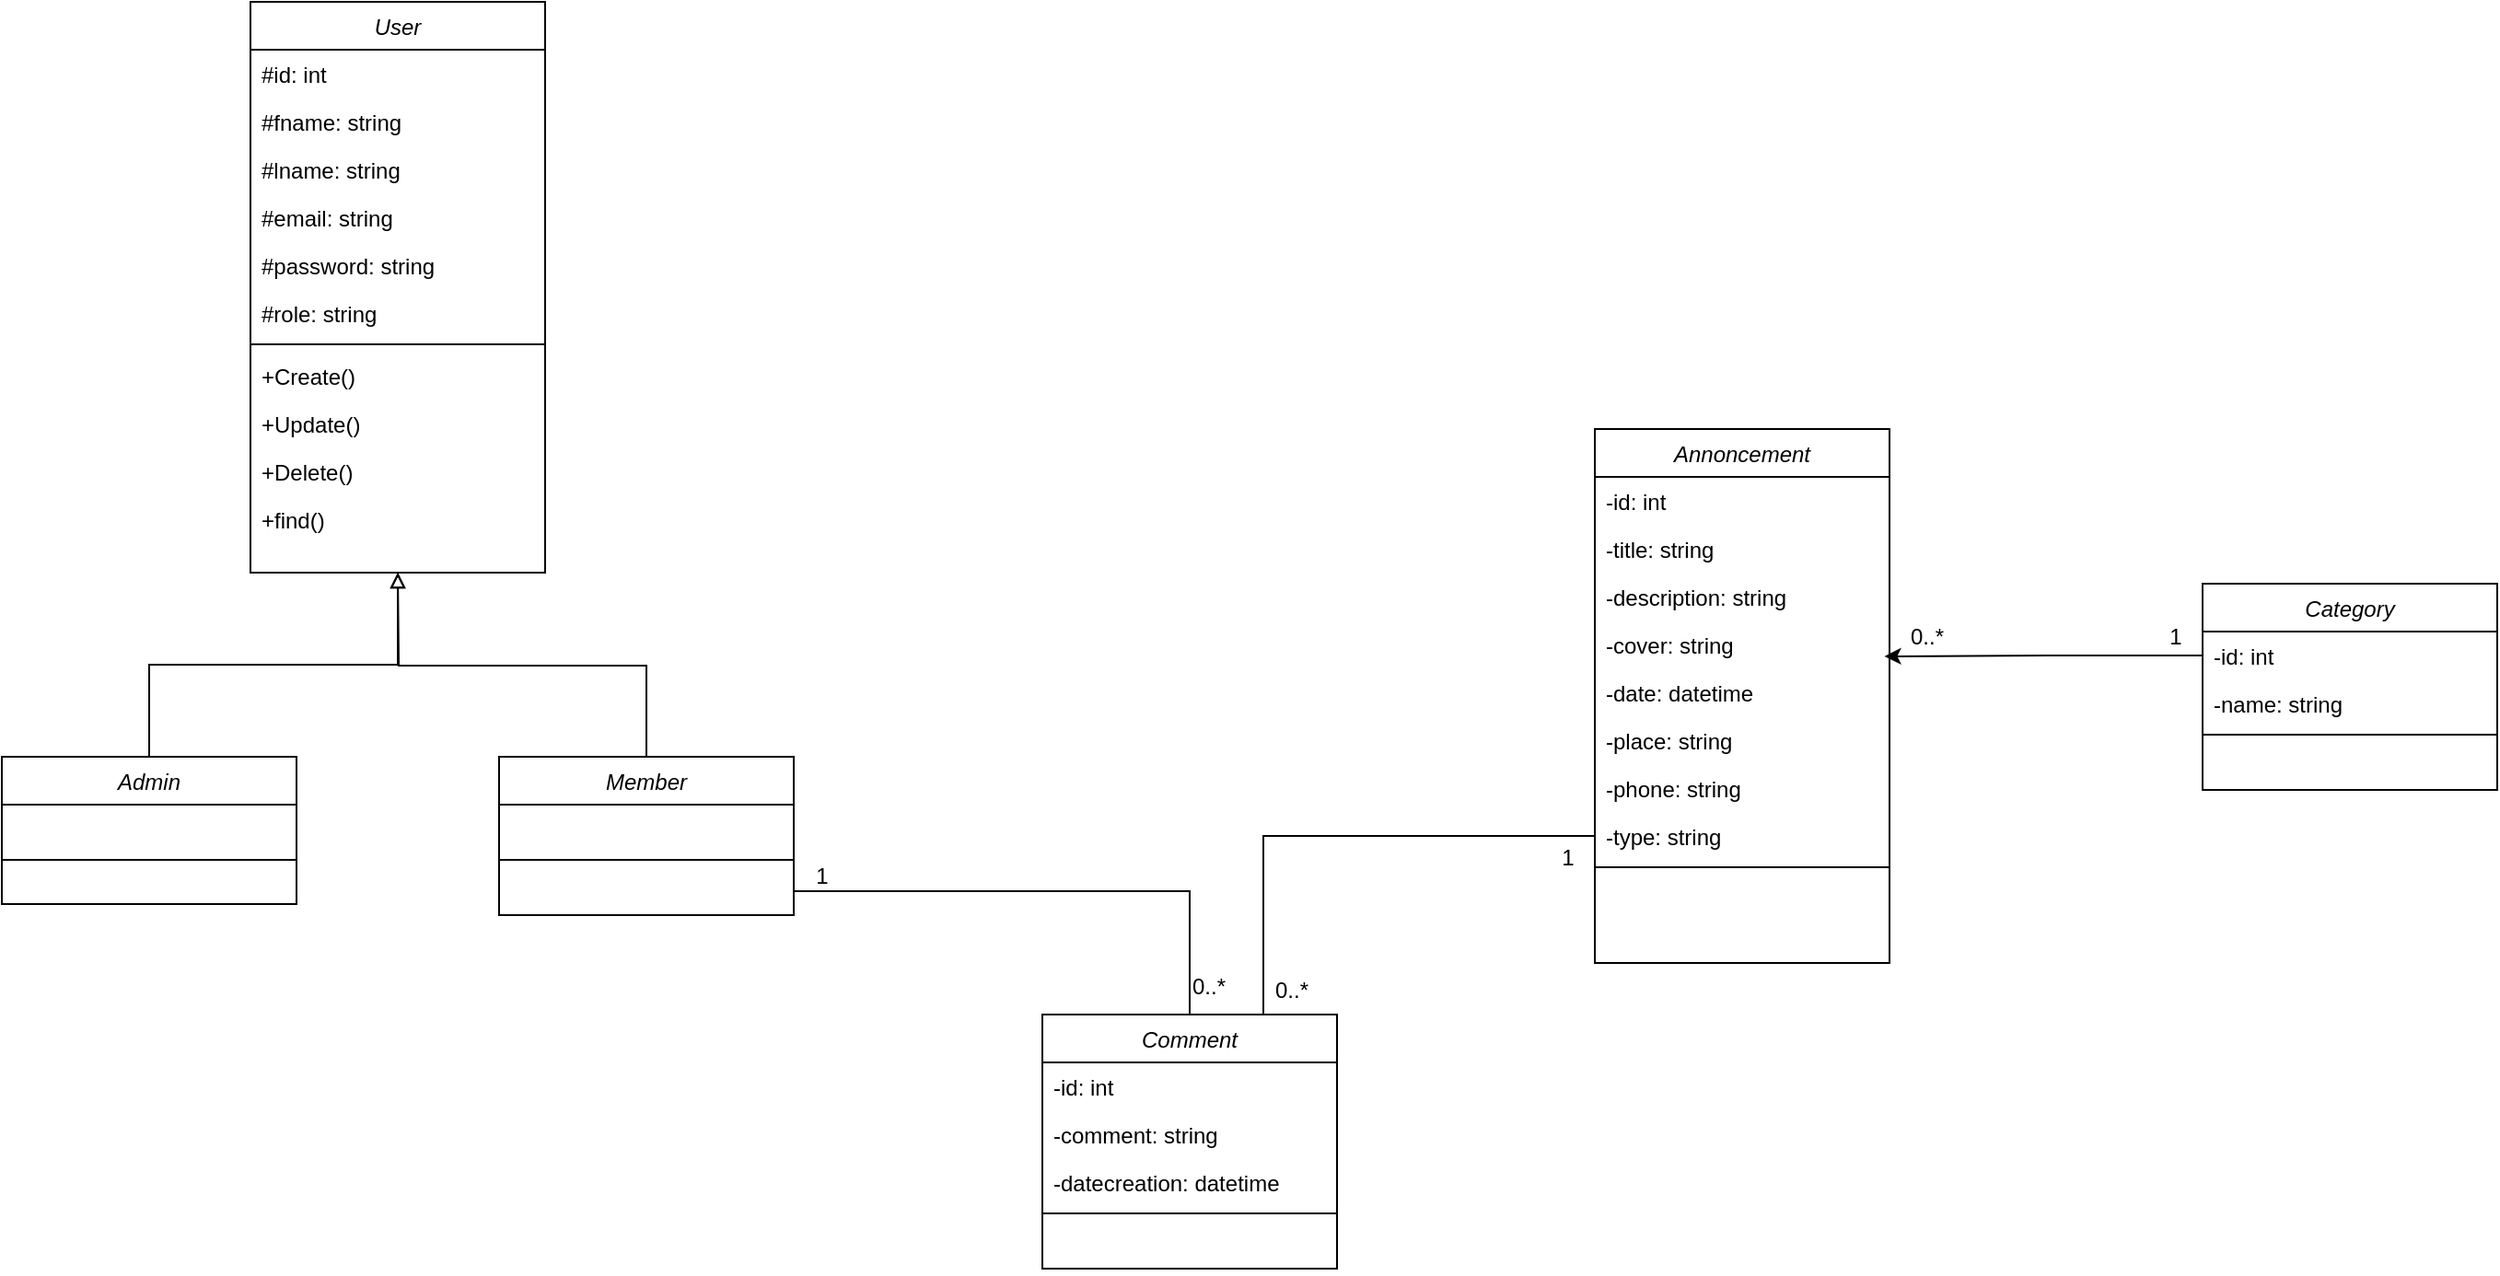 <mxfile version="26.0.16">
  <diagram name="Page-1" id="eyGHAzKhd3WpNRUOpxOc">
    <mxGraphModel dx="1833" dy="2233" grid="1" gridSize="10" guides="1" tooltips="1" connect="1" arrows="1" fold="1" page="1" pageScale="1" pageWidth="827" pageHeight="1169" math="0" shadow="0">
      <root>
        <mxCell id="0" />
        <mxCell id="1" parent="0" />
        <mxCell id="DLWtaz8-So5WYs5-CC7X-1" value="User" style="swimlane;fontStyle=2;align=center;verticalAlign=top;childLayout=stackLayout;horizontal=1;startSize=26;horizontalStack=0;resizeParent=1;resizeLast=0;collapsible=1;marginBottom=0;rounded=0;shadow=0;strokeWidth=1;" parent="1" vertex="1">
          <mxGeometry x="300" y="-90" width="160" height="310" as="geometry">
            <mxRectangle x="230" y="140" width="160" height="26" as="alternateBounds" />
          </mxGeometry>
        </mxCell>
        <mxCell id="DLWtaz8-So5WYs5-CC7X-2" value="#id: int" style="text;align=left;verticalAlign=top;spacingLeft=4;spacingRight=4;overflow=hidden;rotatable=0;points=[[0,0.5],[1,0.5]];portConstraint=eastwest;" parent="DLWtaz8-So5WYs5-CC7X-1" vertex="1">
          <mxGeometry y="26" width="160" height="26" as="geometry" />
        </mxCell>
        <mxCell id="DLWtaz8-So5WYs5-CC7X-3" value="#fname: string" style="text;align=left;verticalAlign=top;spacingLeft=4;spacingRight=4;overflow=hidden;rotatable=0;points=[[0,0.5],[1,0.5]];portConstraint=eastwest;rounded=0;shadow=0;html=0;" parent="DLWtaz8-So5WYs5-CC7X-1" vertex="1">
          <mxGeometry y="52" width="160" height="26" as="geometry" />
        </mxCell>
        <mxCell id="DLWtaz8-So5WYs5-CC7X-4" value="#lname: string" style="text;align=left;verticalAlign=top;spacingLeft=4;spacingRight=4;overflow=hidden;rotatable=0;points=[[0,0.5],[1,0.5]];portConstraint=eastwest;rounded=0;shadow=0;html=0;" parent="DLWtaz8-So5WYs5-CC7X-1" vertex="1">
          <mxGeometry y="78" width="160" height="26" as="geometry" />
        </mxCell>
        <mxCell id="DLWtaz8-So5WYs5-CC7X-5" value="#email: string" style="text;align=left;verticalAlign=top;spacingLeft=4;spacingRight=4;overflow=hidden;rotatable=0;points=[[0,0.5],[1,0.5]];portConstraint=eastwest;rounded=0;shadow=0;html=0;" parent="DLWtaz8-So5WYs5-CC7X-1" vertex="1">
          <mxGeometry y="104" width="160" height="26" as="geometry" />
        </mxCell>
        <mxCell id="DLWtaz8-So5WYs5-CC7X-6" value="#password: string" style="text;align=left;verticalAlign=top;spacingLeft=4;spacingRight=4;overflow=hidden;rotatable=0;points=[[0,0.5],[1,0.5]];portConstraint=eastwest;rounded=0;shadow=0;html=0;" parent="DLWtaz8-So5WYs5-CC7X-1" vertex="1">
          <mxGeometry y="130" width="160" height="26" as="geometry" />
        </mxCell>
        <mxCell id="DLWtaz8-So5WYs5-CC7X-7" value="#role: string" style="text;align=left;verticalAlign=top;spacingLeft=4;spacingRight=4;overflow=hidden;rotatable=0;points=[[0,0.5],[1,0.5]];portConstraint=eastwest;rounded=0;shadow=0;html=0;" parent="DLWtaz8-So5WYs5-CC7X-1" vertex="1">
          <mxGeometry y="156" width="160" height="26" as="geometry" />
        </mxCell>
        <mxCell id="DLWtaz8-So5WYs5-CC7X-8" value="" style="line;html=1;strokeWidth=1;align=left;verticalAlign=middle;spacingTop=-1;spacingLeft=3;spacingRight=3;rotatable=0;labelPosition=right;points=[];portConstraint=eastwest;" parent="DLWtaz8-So5WYs5-CC7X-1" vertex="1">
          <mxGeometry y="182" width="160" height="8" as="geometry" />
        </mxCell>
        <mxCell id="DLWtaz8-So5WYs5-CC7X-9" value="+Create()" style="text;align=left;verticalAlign=top;spacingLeft=4;spacingRight=4;overflow=hidden;rotatable=0;points=[[0,0.5],[1,0.5]];portConstraint=eastwest;" parent="DLWtaz8-So5WYs5-CC7X-1" vertex="1">
          <mxGeometry y="190" width="160" height="26" as="geometry" />
        </mxCell>
        <mxCell id="DLWtaz8-So5WYs5-CC7X-10" value="+Update()" style="text;align=left;verticalAlign=top;spacingLeft=4;spacingRight=4;overflow=hidden;rotatable=0;points=[[0,0.5],[1,0.5]];portConstraint=eastwest;" parent="DLWtaz8-So5WYs5-CC7X-1" vertex="1">
          <mxGeometry y="216" width="160" height="26" as="geometry" />
        </mxCell>
        <mxCell id="DLWtaz8-So5WYs5-CC7X-11" value="+Delete()" style="text;align=left;verticalAlign=top;spacingLeft=4;spacingRight=4;overflow=hidden;rotatable=0;points=[[0,0.5],[1,0.5]];portConstraint=eastwest;" parent="DLWtaz8-So5WYs5-CC7X-1" vertex="1">
          <mxGeometry y="242" width="160" height="26" as="geometry" />
        </mxCell>
        <mxCell id="DLWtaz8-So5WYs5-CC7X-12" value="+find()" style="text;align=left;verticalAlign=top;spacingLeft=4;spacingRight=4;overflow=hidden;rotatable=0;points=[[0,0.5],[1,0.5]];portConstraint=eastwest;" parent="DLWtaz8-So5WYs5-CC7X-1" vertex="1">
          <mxGeometry y="268" width="160" height="26" as="geometry" />
        </mxCell>
        <mxCell id="DLWtaz8-So5WYs5-CC7X-13" style="edgeStyle=orthogonalEdgeStyle;rounded=0;orthogonalLoop=1;jettySize=auto;html=1;exitX=0.5;exitY=0;exitDx=0;exitDy=0;entryX=0.5;entryY=1;entryDx=0;entryDy=0;endArrow=block;endFill=0;" parent="1" source="DLWtaz8-So5WYs5-CC7X-14" target="DLWtaz8-So5WYs5-CC7X-1" edge="1">
          <mxGeometry relative="1" as="geometry">
            <mxPoint x="370.0" y="270" as="targetPoint" />
          </mxGeometry>
        </mxCell>
        <mxCell id="DLWtaz8-So5WYs5-CC7X-14" value="Admin" style="swimlane;fontStyle=2;align=center;verticalAlign=top;childLayout=stackLayout;horizontal=1;startSize=26;horizontalStack=0;resizeParent=1;resizeLast=0;collapsible=1;marginBottom=0;rounded=0;shadow=0;strokeWidth=1;" parent="1" vertex="1">
          <mxGeometry x="165" y="320" width="160" height="80" as="geometry">
            <mxRectangle x="230" y="140" width="160" height="26" as="alternateBounds" />
          </mxGeometry>
        </mxCell>
        <mxCell id="DLWtaz8-So5WYs5-CC7X-15" value=" " style="text;align=left;verticalAlign=top;spacingLeft=4;spacingRight=4;overflow=hidden;rotatable=0;points=[[0,0.5],[1,0.5]];portConstraint=eastwest;rounded=0;shadow=0;html=0;" parent="DLWtaz8-So5WYs5-CC7X-14" vertex="1">
          <mxGeometry y="26" width="160" height="26" as="geometry" />
        </mxCell>
        <mxCell id="DLWtaz8-So5WYs5-CC7X-16" value="" style="line;html=1;strokeWidth=1;align=left;verticalAlign=middle;spacingTop=-1;spacingLeft=3;spacingRight=3;rotatable=0;labelPosition=right;points=[];portConstraint=eastwest;" parent="DLWtaz8-So5WYs5-CC7X-14" vertex="1">
          <mxGeometry y="52" width="160" height="8" as="geometry" />
        </mxCell>
        <mxCell id="DLWtaz8-So5WYs5-CC7X-17" style="edgeStyle=orthogonalEdgeStyle;rounded=0;orthogonalLoop=1;jettySize=auto;html=1;exitX=0.5;exitY=0;exitDx=0;exitDy=0;endArrow=block;endFill=0;" parent="1" source="DLWtaz8-So5WYs5-CC7X-18" edge="1">
          <mxGeometry relative="1" as="geometry">
            <mxPoint x="380" y="220" as="targetPoint" />
          </mxGeometry>
        </mxCell>
        <mxCell id="DLWtaz8-So5WYs5-CC7X-18" value="Member" style="swimlane;fontStyle=2;align=center;verticalAlign=top;childLayout=stackLayout;horizontal=1;startSize=26;horizontalStack=0;resizeParent=1;resizeLast=0;collapsible=1;marginBottom=0;rounded=0;shadow=0;strokeWidth=1;" parent="1" vertex="1">
          <mxGeometry x="435" y="320" width="160" height="86" as="geometry">
            <mxRectangle x="230" y="140" width="160" height="26" as="alternateBounds" />
          </mxGeometry>
        </mxCell>
        <mxCell id="DLWtaz8-So5WYs5-CC7X-19" value=" " style="text;align=left;verticalAlign=top;spacingLeft=4;spacingRight=4;overflow=hidden;rotatable=0;points=[[0,0.5],[1,0.5]];portConstraint=eastwest;rounded=0;shadow=0;html=0;" parent="DLWtaz8-So5WYs5-CC7X-18" vertex="1">
          <mxGeometry y="26" width="160" height="26" as="geometry" />
        </mxCell>
        <mxCell id="DLWtaz8-So5WYs5-CC7X-20" value="" style="line;html=1;strokeWidth=1;align=left;verticalAlign=middle;spacingTop=-1;spacingLeft=3;spacingRight=3;rotatable=0;labelPosition=right;points=[];portConstraint=eastwest;" parent="DLWtaz8-So5WYs5-CC7X-18" vertex="1">
          <mxGeometry y="52" width="160" height="8" as="geometry" />
        </mxCell>
        <mxCell id="DLWtaz8-So5WYs5-CC7X-21" value=" " style="text;align=left;verticalAlign=top;spacingLeft=4;spacingRight=4;overflow=hidden;rotatable=0;points=[[0,0.5],[1,0.5]];portConstraint=eastwest;" parent="DLWtaz8-So5WYs5-CC7X-18" vertex="1">
          <mxGeometry y="60" width="160" height="26" as="geometry" />
        </mxCell>
        <mxCell id="DLWtaz8-So5WYs5-CC7X-22" value="Category" style="swimlane;fontStyle=2;align=center;verticalAlign=top;childLayout=stackLayout;horizontal=1;startSize=26;horizontalStack=0;resizeParent=1;resizeLast=0;collapsible=1;marginBottom=0;rounded=0;shadow=0;strokeWidth=1;" parent="1" vertex="1">
          <mxGeometry x="1360" y="226" width="160" height="112" as="geometry">
            <mxRectangle x="740" y="220" width="160" height="26" as="alternateBounds" />
          </mxGeometry>
        </mxCell>
        <mxCell id="DLWtaz8-So5WYs5-CC7X-23" value="-id: int" style="text;align=left;verticalAlign=top;spacingLeft=4;spacingRight=4;overflow=hidden;rotatable=0;points=[[0,0.5],[1,0.5]];portConstraint=eastwest;" parent="DLWtaz8-So5WYs5-CC7X-22" vertex="1">
          <mxGeometry y="26" width="160" height="26" as="geometry" />
        </mxCell>
        <mxCell id="DLWtaz8-So5WYs5-CC7X-24" value="-name: string" style="text;align=left;verticalAlign=top;spacingLeft=4;spacingRight=4;overflow=hidden;rotatable=0;points=[[0,0.5],[1,0.5]];portConstraint=eastwest;rounded=0;shadow=0;html=0;" parent="DLWtaz8-So5WYs5-CC7X-22" vertex="1">
          <mxGeometry y="52" width="160" height="26" as="geometry" />
        </mxCell>
        <mxCell id="DLWtaz8-So5WYs5-CC7X-25" value="" style="line;html=1;strokeWidth=1;align=left;verticalAlign=middle;spacingTop=-1;spacingLeft=3;spacingRight=3;rotatable=0;labelPosition=right;points=[];portConstraint=eastwest;" parent="DLWtaz8-So5WYs5-CC7X-22" vertex="1">
          <mxGeometry y="78" width="160" height="8" as="geometry" />
        </mxCell>
        <mxCell id="DLWtaz8-So5WYs5-CC7X-26" value=" " style="text;align=left;verticalAlign=top;spacingLeft=4;spacingRight=4;overflow=hidden;rotatable=0;points=[[0,0.5],[1,0.5]];portConstraint=eastwest;" parent="DLWtaz8-So5WYs5-CC7X-22" vertex="1">
          <mxGeometry y="86" width="160" height="26" as="geometry" />
        </mxCell>
        <mxCell id="DLWtaz8-So5WYs5-CC7X-27" value="Annoncement" style="swimlane;fontStyle=2;align=center;verticalAlign=top;childLayout=stackLayout;horizontal=1;startSize=26;horizontalStack=0;resizeParent=1;resizeLast=0;collapsible=1;marginBottom=0;rounded=0;shadow=0;strokeWidth=1;" parent="1" vertex="1">
          <mxGeometry x="1030" y="142" width="160" height="290" as="geometry">
            <mxRectangle x="230" y="140" width="160" height="26" as="alternateBounds" />
          </mxGeometry>
        </mxCell>
        <mxCell id="DLWtaz8-So5WYs5-CC7X-28" value="-id: int" style="text;align=left;verticalAlign=top;spacingLeft=4;spacingRight=4;overflow=hidden;rotatable=0;points=[[0,0.5],[1,0.5]];portConstraint=eastwest;" parent="DLWtaz8-So5WYs5-CC7X-27" vertex="1">
          <mxGeometry y="26" width="160" height="26" as="geometry" />
        </mxCell>
        <mxCell id="DLWtaz8-So5WYs5-CC7X-29" value="-title: string" style="text;align=left;verticalAlign=top;spacingLeft=4;spacingRight=4;overflow=hidden;rotatable=0;points=[[0,0.5],[1,0.5]];portConstraint=eastwest;rounded=0;shadow=0;html=0;" parent="DLWtaz8-So5WYs5-CC7X-27" vertex="1">
          <mxGeometry y="52" width="160" height="26" as="geometry" />
        </mxCell>
        <mxCell id="DLWtaz8-So5WYs5-CC7X-30" value="-description: string" style="text;align=left;verticalAlign=top;spacingLeft=4;spacingRight=4;overflow=hidden;rotatable=0;points=[[0,0.5],[1,0.5]];portConstraint=eastwest;rounded=0;shadow=0;html=0;" parent="DLWtaz8-So5WYs5-CC7X-27" vertex="1">
          <mxGeometry y="78" width="160" height="26" as="geometry" />
        </mxCell>
        <mxCell id="DLWtaz8-So5WYs5-CC7X-31" value="-cover: string" style="text;align=left;verticalAlign=top;spacingLeft=4;spacingRight=4;overflow=hidden;rotatable=0;points=[[0,0.5],[1,0.5]];portConstraint=eastwest;rounded=0;shadow=0;html=0;" parent="DLWtaz8-So5WYs5-CC7X-27" vertex="1">
          <mxGeometry y="104" width="160" height="26" as="geometry" />
        </mxCell>
        <mxCell id="DLWtaz8-So5WYs5-CC7X-32" value="-date: datetime" style="text;align=left;verticalAlign=top;spacingLeft=4;spacingRight=4;overflow=hidden;rotatable=0;points=[[0,0.5],[1,0.5]];portConstraint=eastwest;rounded=0;shadow=0;html=0;" parent="DLWtaz8-So5WYs5-CC7X-27" vertex="1">
          <mxGeometry y="130" width="160" height="26" as="geometry" />
        </mxCell>
        <mxCell id="DLWtaz8-So5WYs5-CC7X-33" value="-place: string" style="text;align=left;verticalAlign=top;spacingLeft=4;spacingRight=4;overflow=hidden;rotatable=0;points=[[0,0.5],[1,0.5]];portConstraint=eastwest;rounded=0;shadow=0;html=0;" parent="DLWtaz8-So5WYs5-CC7X-27" vertex="1">
          <mxGeometry y="156" width="160" height="26" as="geometry" />
        </mxCell>
        <mxCell id="DLWtaz8-So5WYs5-CC7X-34" value="-phone: string" style="text;align=left;verticalAlign=top;spacingLeft=4;spacingRight=4;overflow=hidden;rotatable=0;points=[[0,0.5],[1,0.5]];portConstraint=eastwest;rounded=0;shadow=0;html=0;" parent="DLWtaz8-So5WYs5-CC7X-27" vertex="1">
          <mxGeometry y="182" width="160" height="26" as="geometry" />
        </mxCell>
        <mxCell id="DLWtaz8-So5WYs5-CC7X-35" value="-type: string" style="text;align=left;verticalAlign=top;spacingLeft=4;spacingRight=4;overflow=hidden;rotatable=0;points=[[0,0.5],[1,0.5]];portConstraint=eastwest;rounded=0;shadow=0;html=0;" parent="DLWtaz8-So5WYs5-CC7X-27" vertex="1">
          <mxGeometry y="208" width="160" height="26" as="geometry" />
        </mxCell>
        <mxCell id="DLWtaz8-So5WYs5-CC7X-36" value="" style="line;html=1;strokeWidth=1;align=left;verticalAlign=middle;spacingTop=-1;spacingLeft=3;spacingRight=3;rotatable=0;labelPosition=right;points=[];portConstraint=eastwest;" parent="DLWtaz8-So5WYs5-CC7X-27" vertex="1">
          <mxGeometry y="234" width="160" height="8" as="geometry" />
        </mxCell>
        <mxCell id="DLWtaz8-So5WYs5-CC7X-37" value=" " style="text;align=left;verticalAlign=top;spacingLeft=4;spacingRight=4;overflow=hidden;rotatable=0;points=[[0,0.5],[1,0.5]];portConstraint=eastwest;" parent="DLWtaz8-So5WYs5-CC7X-27" vertex="1">
          <mxGeometry y="242" width="160" height="26" as="geometry" />
        </mxCell>
        <mxCell id="DLWtaz8-So5WYs5-CC7X-39" style="edgeStyle=orthogonalEdgeStyle;rounded=0;orthogonalLoop=1;jettySize=auto;html=1;exitX=0.5;exitY=0;exitDx=0;exitDy=0;entryX=1;entryY=0.5;entryDx=0;entryDy=0;endArrow=none;startFill=0;" parent="1" source="DLWtaz8-So5WYs5-CC7X-41" target="DLWtaz8-So5WYs5-CC7X-21" edge="1">
          <mxGeometry relative="1" as="geometry" />
        </mxCell>
        <mxCell id="DLWtaz8-So5WYs5-CC7X-40" style="edgeStyle=orthogonalEdgeStyle;rounded=0;orthogonalLoop=1;jettySize=auto;html=1;exitX=0.75;exitY=0;exitDx=0;exitDy=0;entryX=0;entryY=0.5;entryDx=0;entryDy=0;endArrow=none;startFill=0;" parent="1" source="DLWtaz8-So5WYs5-CC7X-41" target="DLWtaz8-So5WYs5-CC7X-35" edge="1">
          <mxGeometry relative="1" as="geometry" />
        </mxCell>
        <mxCell id="DLWtaz8-So5WYs5-CC7X-41" value="Comment" style="swimlane;fontStyle=2;align=center;verticalAlign=top;childLayout=stackLayout;horizontal=1;startSize=26;horizontalStack=0;resizeParent=1;resizeLast=0;collapsible=1;marginBottom=0;rounded=0;shadow=0;strokeWidth=1;" parent="1" vertex="1">
          <mxGeometry x="730" y="460" width="160" height="138" as="geometry">
            <mxRectangle x="230" y="140" width="160" height="26" as="alternateBounds" />
          </mxGeometry>
        </mxCell>
        <mxCell id="DLWtaz8-So5WYs5-CC7X-42" value="-id: int" style="text;align=left;verticalAlign=top;spacingLeft=4;spacingRight=4;overflow=hidden;rotatable=0;points=[[0,0.5],[1,0.5]];portConstraint=eastwest;" parent="DLWtaz8-So5WYs5-CC7X-41" vertex="1">
          <mxGeometry y="26" width="160" height="26" as="geometry" />
        </mxCell>
        <mxCell id="DLWtaz8-So5WYs5-CC7X-43" value="-comment: string" style="text;align=left;verticalAlign=top;spacingLeft=4;spacingRight=4;overflow=hidden;rotatable=0;points=[[0,0.5],[1,0.5]];portConstraint=eastwest;rounded=0;shadow=0;html=0;" parent="DLWtaz8-So5WYs5-CC7X-41" vertex="1">
          <mxGeometry y="52" width="160" height="26" as="geometry" />
        </mxCell>
        <mxCell id="DLWtaz8-So5WYs5-CC7X-44" value="-datecreation: datetime" style="text;align=left;verticalAlign=top;spacingLeft=4;spacingRight=4;overflow=hidden;rotatable=0;points=[[0,0.5],[1,0.5]];portConstraint=eastwest;rounded=0;shadow=0;html=0;" parent="DLWtaz8-So5WYs5-CC7X-41" vertex="1">
          <mxGeometry y="78" width="160" height="26" as="geometry" />
        </mxCell>
        <mxCell id="DLWtaz8-So5WYs5-CC7X-45" value="" style="line;html=1;strokeWidth=1;align=left;verticalAlign=middle;spacingTop=-1;spacingLeft=3;spacingRight=3;rotatable=0;labelPosition=right;points=[];portConstraint=eastwest;" parent="DLWtaz8-So5WYs5-CC7X-41" vertex="1">
          <mxGeometry y="104" width="160" height="8" as="geometry" />
        </mxCell>
        <mxCell id="DLWtaz8-So5WYs5-CC7X-46" value=" " style="text;align=left;verticalAlign=top;spacingLeft=4;spacingRight=4;overflow=hidden;rotatable=0;points=[[0,0.5],[1,0.5]];portConstraint=eastwest;" parent="DLWtaz8-So5WYs5-CC7X-41" vertex="1">
          <mxGeometry y="112" width="160" height="26" as="geometry" />
        </mxCell>
        <mxCell id="DLWtaz8-So5WYs5-CC7X-47" value="1" style="text;html=1;align=center;verticalAlign=middle;resizable=0;points=[];autosize=1;strokeColor=none;fillColor=none;" parent="1" vertex="1">
          <mxGeometry x="595" y="370" width="30" height="30" as="geometry" />
        </mxCell>
        <mxCell id="DLWtaz8-So5WYs5-CC7X-48" value="0..*" style="text;html=1;align=center;verticalAlign=middle;resizable=0;points=[];autosize=1;strokeColor=none;fillColor=none;" parent="1" vertex="1">
          <mxGeometry x="800" y="430" width="40" height="30" as="geometry" />
        </mxCell>
        <mxCell id="DLWtaz8-So5WYs5-CC7X-49" value="0..*" style="text;html=1;align=center;verticalAlign=middle;resizable=0;points=[];autosize=1;strokeColor=none;fillColor=none;" parent="1" vertex="1">
          <mxGeometry x="845" y="432" width="40" height="30" as="geometry" />
        </mxCell>
        <mxCell id="DLWtaz8-So5WYs5-CC7X-50" value="1" style="text;html=1;align=center;verticalAlign=middle;resizable=0;points=[];autosize=1;strokeColor=none;fillColor=none;" parent="1" vertex="1">
          <mxGeometry x="1000" y="360" width="30" height="30" as="geometry" />
        </mxCell>
        <mxCell id="DLWtaz8-So5WYs5-CC7X-51" value="1" style="text;html=1;align=center;verticalAlign=middle;resizable=0;points=[];autosize=1;strokeColor=none;fillColor=none;" parent="1" vertex="1">
          <mxGeometry x="1330" y="240" width="30" height="30" as="geometry" />
        </mxCell>
        <mxCell id="DLWtaz8-So5WYs5-CC7X-52" value="0..*" style="text;html=1;align=center;verticalAlign=middle;resizable=0;points=[];autosize=1;strokeColor=none;fillColor=none;" parent="1" vertex="1">
          <mxGeometry x="1190" y="240" width="40" height="30" as="geometry" />
        </mxCell>
        <mxCell id="ooXhgAZSl7zInswhHanK-2" style="edgeStyle=orthogonalEdgeStyle;rounded=0;orthogonalLoop=1;jettySize=auto;html=1;exitX=0;exitY=0.5;exitDx=0;exitDy=0;entryX=0.983;entryY=0.749;entryDx=0;entryDy=0;entryPerimeter=0;" edge="1" parent="1" source="DLWtaz8-So5WYs5-CC7X-23" target="DLWtaz8-So5WYs5-CC7X-31">
          <mxGeometry relative="1" as="geometry" />
        </mxCell>
      </root>
    </mxGraphModel>
  </diagram>
</mxfile>
